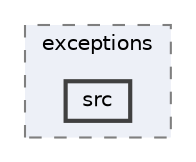 digraph "Cpp/exceptions/src"
{
 // LATEX_PDF_SIZE
  bgcolor="transparent";
  edge [fontname=Helvetica,fontsize=10,labelfontname=Helvetica,labelfontsize=10];
  node [fontname=Helvetica,fontsize=10,shape=box,height=0.2,width=0.4];
  compound=true
  subgraph clusterdir_7900dd791a76306ff53b19fea9f7cb39 {
    graph [ bgcolor="#edf0f7", pencolor="grey50", label="exceptions", fontname=Helvetica,fontsize=10 style="filled,dashed", URL="dir_7900dd791a76306ff53b19fea9f7cb39.html",tooltip=""]
  dir_33a10fd6e9f8fd1c9166c9bfe7f246d3 [label="src", fillcolor="#edf0f7", color="grey25", style="filled,bold", URL="dir_33a10fd6e9f8fd1c9166c9bfe7f246d3.html",tooltip=""];
  }
}
